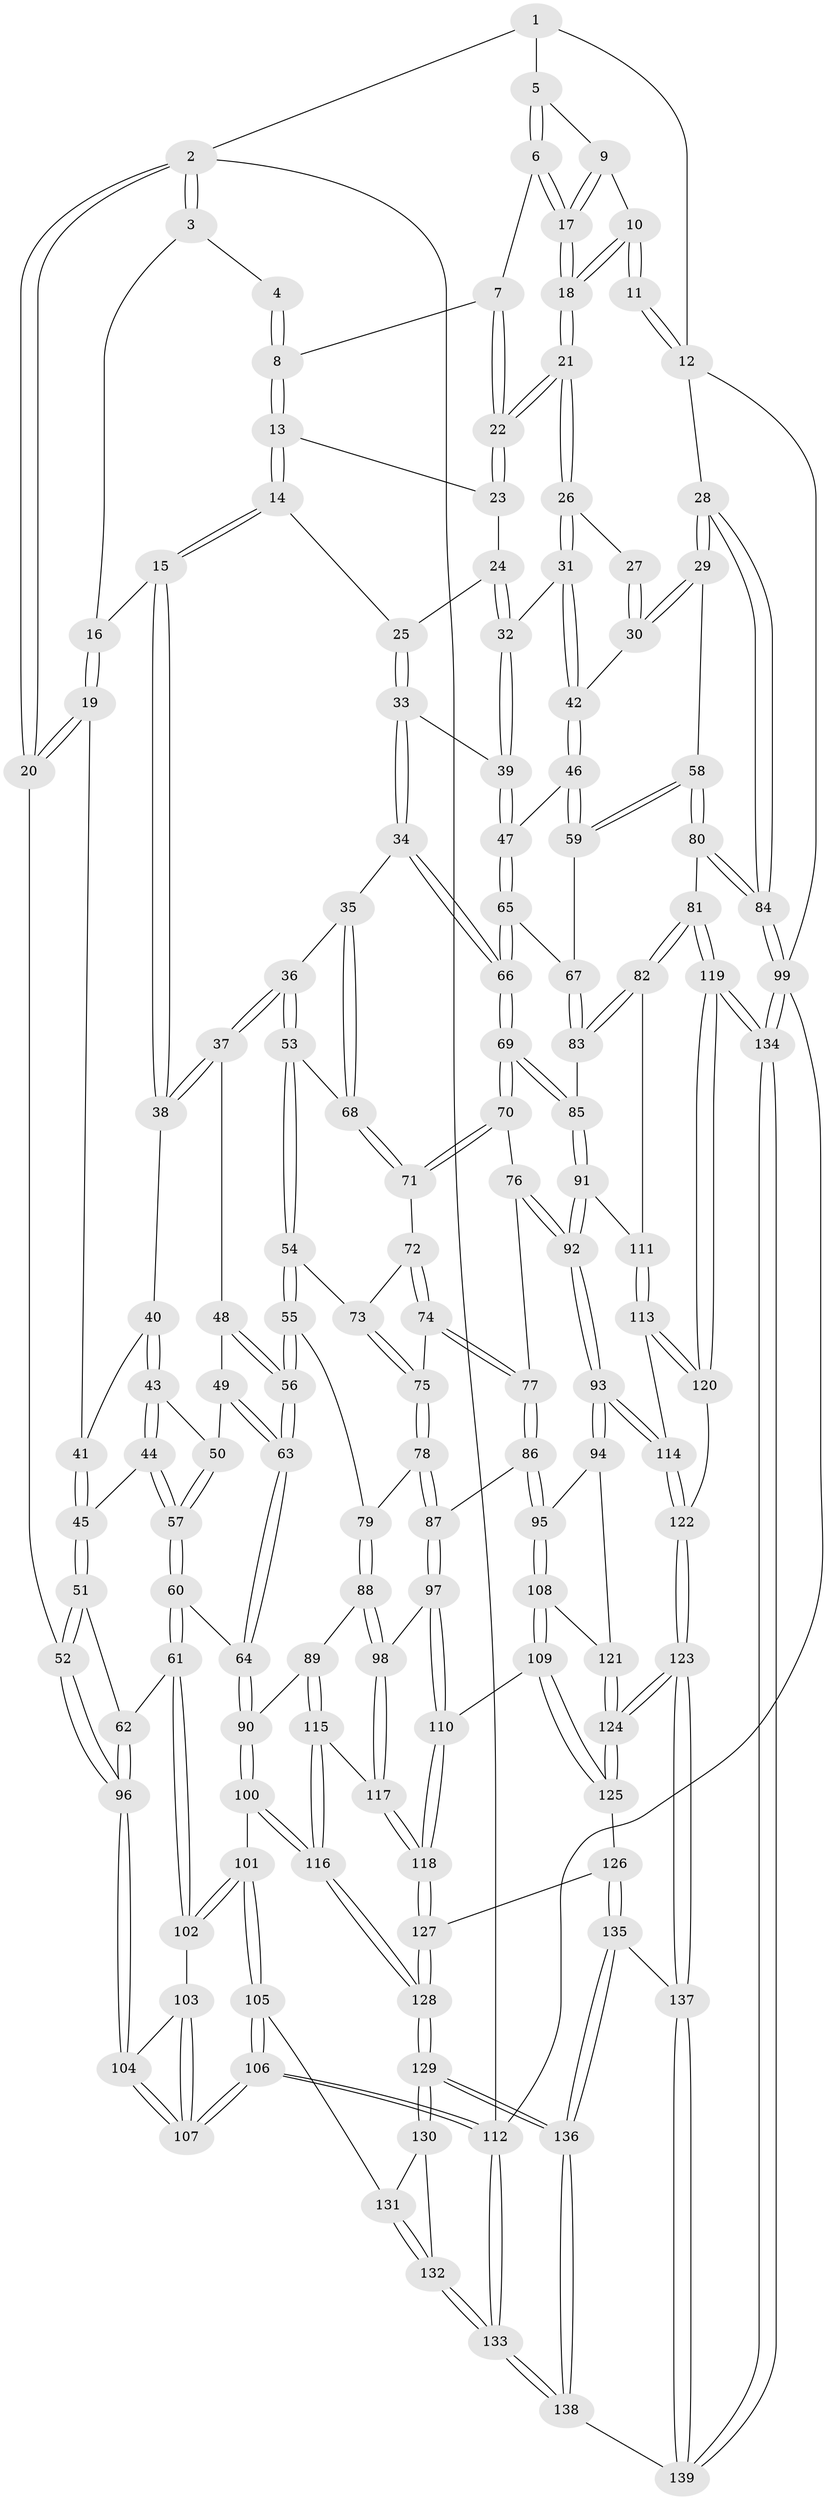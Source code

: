 // coarse degree distribution, {3: 0.6804123711340206, 4: 0.27835051546391754, 2: 0.041237113402061855}
// Generated by graph-tools (version 1.1) at 2025/38/03/04/25 23:38:35]
// undirected, 139 vertices, 344 edges
graph export_dot {
  node [color=gray90,style=filled];
  1 [pos="+0.7999383168342017+0"];
  2 [pos="+0+0"];
  3 [pos="+0.19563915431076018+0"];
  4 [pos="+0.5613969120752305+0"];
  5 [pos="+0.8166741619445056+0"];
  6 [pos="+0.7891903821344946+0.07133512240333793"];
  7 [pos="+0.6062944863601732+0.12311308173447336"];
  8 [pos="+0.5530320758938829+0.10419215454703455"];
  9 [pos="+0.9197154091214953+0.09321967648176344"];
  10 [pos="+0.971146481419085+0.12377525151620163"];
  11 [pos="+1+0.14086650250175567"];
  12 [pos="+1+0.08502461370523685"];
  13 [pos="+0.5438633744079574+0.11585804580111768"];
  14 [pos="+0.474724049653576+0.17664742365770864"];
  15 [pos="+0.30428777856003564+0.20513124941333283"];
  16 [pos="+0.20237321269105044+0.007969135530694038"];
  17 [pos="+0.8022207926857312+0.1750097910201229"];
  18 [pos="+0.8006398271363474+0.2115894362760129"];
  19 [pos="+0+0.24754384702314325"];
  20 [pos="+0+0.26267365091183054"];
  21 [pos="+0.7870392323912268+0.2570471504931885"];
  22 [pos="+0.763382214212675+0.24412125035660423"];
  23 [pos="+0.6197097036102053+0.2531074388792332"];
  24 [pos="+0.6064844824913076+0.3092724233950356"];
  25 [pos="+0.5288154116920286+0.30443731338051716"];
  26 [pos="+0.790027463496102+0.26651163853756765"];
  27 [pos="+0.972052380985472+0.20806754198259542"];
  28 [pos="+1+0.38678425903583435"];
  29 [pos="+0.9625146456884833+0.39890993903229727"];
  30 [pos="+0.9334164456126787+0.3716880903732479"];
  31 [pos="+0.7905561014201162+0.281338829909507"];
  32 [pos="+0.6510985919949226+0.33867296826265764"];
  33 [pos="+0.49872450028748244+0.40638290452427583"];
  34 [pos="+0.46905149881830416+0.4285222745060231"];
  35 [pos="+0.4608750012137465+0.4320100828181711"];
  36 [pos="+0.3192956982960672+0.3262938786938154"];
  37 [pos="+0.29358716117953637+0.2893248072227027"];
  38 [pos="+0.2851935854815014+0.2593175191360798"];
  39 [pos="+0.623095487367606+0.4222221668221012"];
  40 [pos="+0.0993808235706086+0.3109119244378263"];
  41 [pos="+0.05443284592713289+0.30283885694121665"];
  42 [pos="+0.7912579144720574+0.2826393683104863"];
  43 [pos="+0.12218587101874928+0.3968113048164765"];
  44 [pos="+0.07073447225008629+0.45508191753253285"];
  45 [pos="+0.049972905171264966+0.44574145709157686"];
  46 [pos="+0.761810087470832+0.4177866513235181"];
  47 [pos="+0.6496927944258962+0.4614118474835901"];
  48 [pos="+0.26267332803205773+0.3442963030372252"];
  49 [pos="+0.19483416081279997+0.44271137755608225"];
  50 [pos="+0.14356954545236938+0.42820626365110087"];
  51 [pos="+0+0.4689178057574342"];
  52 [pos="+0+0.4328851385365401"];
  53 [pos="+0.3031395664475018+0.4937032899510306"];
  54 [pos="+0.29639598725751026+0.5089593965986791"];
  55 [pos="+0.25976347235807995+0.5375115798696873"];
  56 [pos="+0.2493115584144904+0.5399697653894135"];
  57 [pos="+0.10374726340060775+0.4990644619471024"];
  58 [pos="+0.8918417215508233+0.5081868433236613"];
  59 [pos="+0.8030229547952195+0.4933379718289236"];
  60 [pos="+0.11132226395667777+0.5599592528307902"];
  61 [pos="+0.102438714109489+0.5661135306428556"];
  62 [pos="+0.08427679810578247+0.5583247092830572"];
  63 [pos="+0.2213289949460139+0.5496552388767104"];
  64 [pos="+0.21761471865789858+0.5535841123425959"];
  65 [pos="+0.6466241207520036+0.5278070994789805"];
  66 [pos="+0.6282767153227048+0.5557566264005477"];
  67 [pos="+0.7640691152612173+0.53113130238397"];
  68 [pos="+0.46002006068950174+0.4346745102811925"];
  69 [pos="+0.6147283045386785+0.5979099314102161"];
  70 [pos="+0.5228075418882748+0.5484409757250802"];
  71 [pos="+0.45752655435528833+0.45175994333877795"];
  72 [pos="+0.43668662488361687+0.4962479015815813"];
  73 [pos="+0.37139097055347914+0.5266200953311282"];
  74 [pos="+0.4405615341178877+0.5575455123083872"];
  75 [pos="+0.3685082599938974+0.5860546636268437"];
  76 [pos="+0.4584928637024366+0.586623707082568"];
  77 [pos="+0.4546191336248739+0.5855245156836401"];
  78 [pos="+0.3615881225865885+0.5970043359593332"];
  79 [pos="+0.3366833537571862+0.5922212756847632"];
  80 [pos="+0.9417242403903318+0.7129649203496267"];
  81 [pos="+0.9122671390800426+0.7288912322834676"];
  82 [pos="+0.8204059507553096+0.6732621433956291"];
  83 [pos="+0.7722225306162089+0.6212472667055573"];
  84 [pos="+1+0.7138700569773894"];
  85 [pos="+0.6147672351234253+0.6067469154606128"];
  86 [pos="+0.4109087146877235+0.6464384228064759"];
  87 [pos="+0.38094492578163386+0.6324359198843206"];
  88 [pos="+0.2821788311586991+0.6849725914701926"];
  89 [pos="+0.2670636980183898+0.6740975460185527"];
  90 [pos="+0.22901863644013895+0.609550367359166"];
  91 [pos="+0.6080711127589615+0.6250365180858147"];
  92 [pos="+0.5681405795314929+0.6663038927281076"];
  93 [pos="+0.5560649375298755+0.6912528856455145"];
  94 [pos="+0.538231134892766+0.6938113669902988"];
  95 [pos="+0.42407611166357073+0.6752342144457852"];
  96 [pos="+0+0.5412180243918235"];
  97 [pos="+0.2979015594308849+0.6912943535014318"];
  98 [pos="+0.28234510881231717+0.6851617498565912"];
  99 [pos="+1+1"];
  100 [pos="+0.0995981952022467+0.7441817460838129"];
  101 [pos="+0.06104208592343652+0.7279980611590088"];
  102 [pos="+0.09289791483035631+0.5915652615488926"];
  103 [pos="+0.05588330365585564+0.5938376554676896"];
  104 [pos="+0+0.5811532382774414"];
  105 [pos="+0.028440499550641696+0.7362956899088102"];
  106 [pos="+0+0.7281163057069817"];
  107 [pos="+0+0.6585874562776101"];
  108 [pos="+0.38690687025880066+0.7375763843841551"];
  109 [pos="+0.3627841552067131+0.7536550287397794"];
  110 [pos="+0.3497341533427773+0.7449680166046924"];
  111 [pos="+0.6845721538320675+0.6886617523659161"];
  112 [pos="+0+1"];
  113 [pos="+0.708018228705003+0.8000797404358789"];
  114 [pos="+0.5679535567526326+0.7363209233944629"];
  115 [pos="+0.13261496920114751+0.742406485839936"];
  116 [pos="+0.10030386702692237+0.7446717980282372"];
  117 [pos="+0.23963095451338978+0.7689756431038804"];
  118 [pos="+0.2497405705930882+0.7891337940427767"];
  119 [pos="+0.8018524379530665+0.8855253268121482"];
  120 [pos="+0.7545718875087283+0.8495213607873823"];
  121 [pos="+0.45654961828073315+0.7585941117399359"];
  122 [pos="+0.5432208778275218+0.8247628358048065"];
  123 [pos="+0.5029066806205937+0.887730054856925"];
  124 [pos="+0.4705252645957965+0.8584224261613903"];
  125 [pos="+0.3649926894427567+0.8095794610618031"];
  126 [pos="+0.32307073240677375+0.8500919095039067"];
  127 [pos="+0.2566659633408402+0.8414665704688683"];
  128 [pos="+0.17142923052501172+0.8991689360061863"];
  129 [pos="+0.16077883259522743+0.9466881747237171"];
  130 [pos="+0.05119401589820348+0.8722758473651199"];
  131 [pos="+0.03146306692660028+0.7828542751172151"];
  132 [pos="+0.006353475359448492+0.9037234891106255"];
  133 [pos="+0+1"];
  134 [pos="+0.7610785286730756+1"];
  135 [pos="+0.3394788049795234+0.9228598514852868"];
  136 [pos="+0.1501294147439762+1"];
  137 [pos="+0.5078179612636445+0.9330759316990791"];
  138 [pos="+0.14570838619877083+1"];
  139 [pos="+0.6325200003743205+1"];
  1 -- 2;
  1 -- 5;
  1 -- 12;
  2 -- 3;
  2 -- 3;
  2 -- 20;
  2 -- 20;
  2 -- 112;
  3 -- 4;
  3 -- 16;
  4 -- 8;
  4 -- 8;
  5 -- 6;
  5 -- 6;
  5 -- 9;
  6 -- 7;
  6 -- 17;
  6 -- 17;
  7 -- 8;
  7 -- 22;
  7 -- 22;
  8 -- 13;
  8 -- 13;
  9 -- 10;
  9 -- 17;
  9 -- 17;
  10 -- 11;
  10 -- 11;
  10 -- 18;
  10 -- 18;
  11 -- 12;
  11 -- 12;
  12 -- 28;
  12 -- 99;
  13 -- 14;
  13 -- 14;
  13 -- 23;
  14 -- 15;
  14 -- 15;
  14 -- 25;
  15 -- 16;
  15 -- 38;
  15 -- 38;
  16 -- 19;
  16 -- 19;
  17 -- 18;
  17 -- 18;
  18 -- 21;
  18 -- 21;
  19 -- 20;
  19 -- 20;
  19 -- 41;
  20 -- 52;
  21 -- 22;
  21 -- 22;
  21 -- 26;
  21 -- 26;
  22 -- 23;
  22 -- 23;
  23 -- 24;
  24 -- 25;
  24 -- 32;
  24 -- 32;
  25 -- 33;
  25 -- 33;
  26 -- 27;
  26 -- 31;
  26 -- 31;
  27 -- 30;
  27 -- 30;
  28 -- 29;
  28 -- 29;
  28 -- 84;
  28 -- 84;
  29 -- 30;
  29 -- 30;
  29 -- 58;
  30 -- 42;
  31 -- 32;
  31 -- 42;
  31 -- 42;
  32 -- 39;
  32 -- 39;
  33 -- 34;
  33 -- 34;
  33 -- 39;
  34 -- 35;
  34 -- 66;
  34 -- 66;
  35 -- 36;
  35 -- 68;
  35 -- 68;
  36 -- 37;
  36 -- 37;
  36 -- 53;
  36 -- 53;
  37 -- 38;
  37 -- 38;
  37 -- 48;
  38 -- 40;
  39 -- 47;
  39 -- 47;
  40 -- 41;
  40 -- 43;
  40 -- 43;
  41 -- 45;
  41 -- 45;
  42 -- 46;
  42 -- 46;
  43 -- 44;
  43 -- 44;
  43 -- 50;
  44 -- 45;
  44 -- 57;
  44 -- 57;
  45 -- 51;
  45 -- 51;
  46 -- 47;
  46 -- 59;
  46 -- 59;
  47 -- 65;
  47 -- 65;
  48 -- 49;
  48 -- 56;
  48 -- 56;
  49 -- 50;
  49 -- 63;
  49 -- 63;
  50 -- 57;
  50 -- 57;
  51 -- 52;
  51 -- 52;
  51 -- 62;
  52 -- 96;
  52 -- 96;
  53 -- 54;
  53 -- 54;
  53 -- 68;
  54 -- 55;
  54 -- 55;
  54 -- 73;
  55 -- 56;
  55 -- 56;
  55 -- 79;
  56 -- 63;
  56 -- 63;
  57 -- 60;
  57 -- 60;
  58 -- 59;
  58 -- 59;
  58 -- 80;
  58 -- 80;
  59 -- 67;
  60 -- 61;
  60 -- 61;
  60 -- 64;
  61 -- 62;
  61 -- 102;
  61 -- 102;
  62 -- 96;
  62 -- 96;
  63 -- 64;
  63 -- 64;
  64 -- 90;
  64 -- 90;
  65 -- 66;
  65 -- 66;
  65 -- 67;
  66 -- 69;
  66 -- 69;
  67 -- 83;
  67 -- 83;
  68 -- 71;
  68 -- 71;
  69 -- 70;
  69 -- 70;
  69 -- 85;
  69 -- 85;
  70 -- 71;
  70 -- 71;
  70 -- 76;
  71 -- 72;
  72 -- 73;
  72 -- 74;
  72 -- 74;
  73 -- 75;
  73 -- 75;
  74 -- 75;
  74 -- 77;
  74 -- 77;
  75 -- 78;
  75 -- 78;
  76 -- 77;
  76 -- 92;
  76 -- 92;
  77 -- 86;
  77 -- 86;
  78 -- 79;
  78 -- 87;
  78 -- 87;
  79 -- 88;
  79 -- 88;
  80 -- 81;
  80 -- 84;
  80 -- 84;
  81 -- 82;
  81 -- 82;
  81 -- 119;
  81 -- 119;
  82 -- 83;
  82 -- 83;
  82 -- 111;
  83 -- 85;
  84 -- 99;
  84 -- 99;
  85 -- 91;
  85 -- 91;
  86 -- 87;
  86 -- 95;
  86 -- 95;
  87 -- 97;
  87 -- 97;
  88 -- 89;
  88 -- 98;
  88 -- 98;
  89 -- 90;
  89 -- 115;
  89 -- 115;
  90 -- 100;
  90 -- 100;
  91 -- 92;
  91 -- 92;
  91 -- 111;
  92 -- 93;
  92 -- 93;
  93 -- 94;
  93 -- 94;
  93 -- 114;
  93 -- 114;
  94 -- 95;
  94 -- 121;
  95 -- 108;
  95 -- 108;
  96 -- 104;
  96 -- 104;
  97 -- 98;
  97 -- 110;
  97 -- 110;
  98 -- 117;
  98 -- 117;
  99 -- 134;
  99 -- 134;
  99 -- 112;
  100 -- 101;
  100 -- 116;
  100 -- 116;
  101 -- 102;
  101 -- 102;
  101 -- 105;
  101 -- 105;
  102 -- 103;
  103 -- 104;
  103 -- 107;
  103 -- 107;
  104 -- 107;
  104 -- 107;
  105 -- 106;
  105 -- 106;
  105 -- 131;
  106 -- 107;
  106 -- 107;
  106 -- 112;
  106 -- 112;
  108 -- 109;
  108 -- 109;
  108 -- 121;
  109 -- 110;
  109 -- 125;
  109 -- 125;
  110 -- 118;
  110 -- 118;
  111 -- 113;
  111 -- 113;
  112 -- 133;
  112 -- 133;
  113 -- 114;
  113 -- 120;
  113 -- 120;
  114 -- 122;
  114 -- 122;
  115 -- 116;
  115 -- 116;
  115 -- 117;
  116 -- 128;
  116 -- 128;
  117 -- 118;
  117 -- 118;
  118 -- 127;
  118 -- 127;
  119 -- 120;
  119 -- 120;
  119 -- 134;
  119 -- 134;
  120 -- 122;
  121 -- 124;
  121 -- 124;
  122 -- 123;
  122 -- 123;
  123 -- 124;
  123 -- 124;
  123 -- 137;
  123 -- 137;
  124 -- 125;
  124 -- 125;
  125 -- 126;
  126 -- 127;
  126 -- 135;
  126 -- 135;
  127 -- 128;
  127 -- 128;
  128 -- 129;
  128 -- 129;
  129 -- 130;
  129 -- 130;
  129 -- 136;
  129 -- 136;
  130 -- 131;
  130 -- 132;
  131 -- 132;
  131 -- 132;
  132 -- 133;
  132 -- 133;
  133 -- 138;
  133 -- 138;
  134 -- 139;
  134 -- 139;
  135 -- 136;
  135 -- 136;
  135 -- 137;
  136 -- 138;
  136 -- 138;
  137 -- 139;
  137 -- 139;
  138 -- 139;
}
